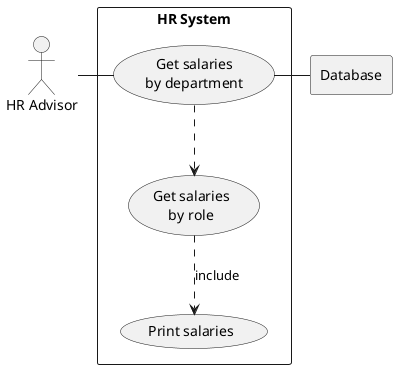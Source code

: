 @startuml

actor HR as "HR Advisor"

rectangle Database

rectangle "HR System" {
    usecase UC4 as "Get salaries
    by role"
     usecase UC5 as "Get salaries
        by department"

    usecase UCa as "Print salaries"

    HR - UC5
    UC4 ..> UCa : include
    UC5 ..> UC4
    UC5 - Database
}

@enduml
